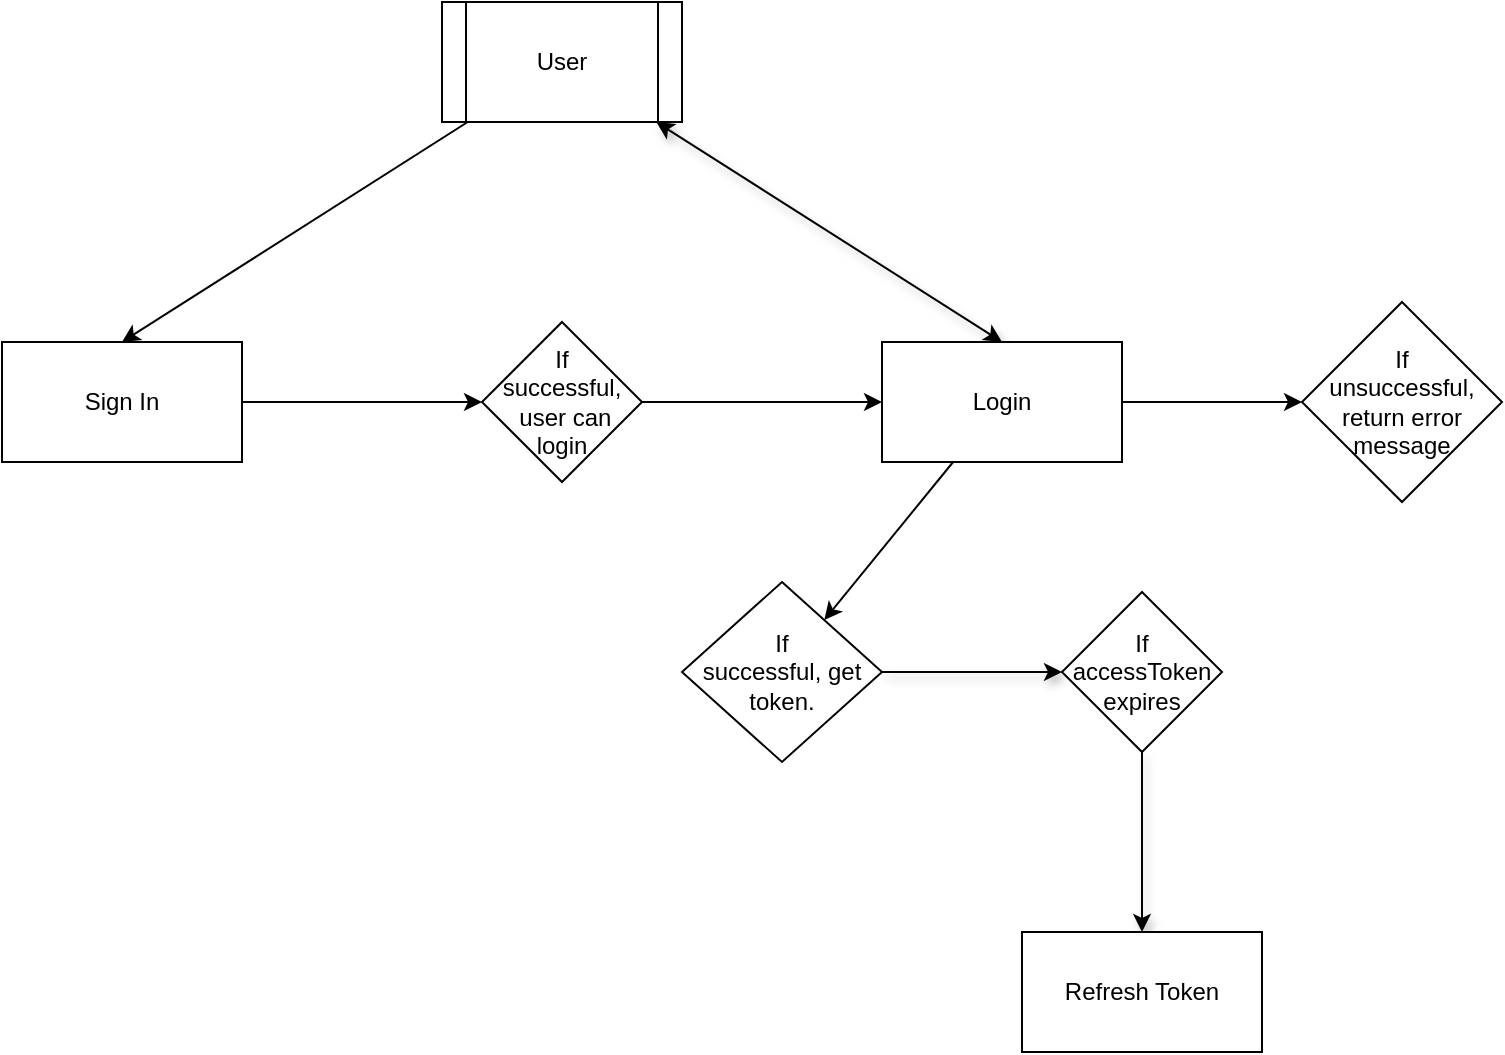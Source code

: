 <mxfile>
    <diagram id="daB-uyhHKxL-E0zUN2bl" name="Page-1">
        <mxGraphModel dx="938" dy="547" grid="1" gridSize="10" guides="1" tooltips="1" connect="1" arrows="1" fold="1" page="0" pageScale="1" pageWidth="827" pageHeight="1169" background="none" math="0" shadow="0">
            <root>
                <mxCell id="0"/>
                <mxCell id="1" parent="0"/>
                <mxCell id="4" value="" style="html=1;jumpStyle=none;shadow=1;startArrow=classic;startFill=1;entryX=0.5;entryY=0;entryDx=0;entryDy=0;" parent="1" source="2" target="3" edge="1">
                    <mxGeometry relative="1" as="geometry"/>
                </mxCell>
                <mxCell id="19" value="" style="edgeStyle=none;html=1;entryX=0.5;entryY=0;entryDx=0;entryDy=0;" edge="1" parent="1" source="2" target="18">
                    <mxGeometry relative="1" as="geometry"/>
                </mxCell>
                <mxCell id="2" value="User" style="shape=process;whiteSpace=wrap;html=1;backgroundOutline=1;" parent="1" vertex="1">
                    <mxGeometry x="260" width="120" height="60" as="geometry"/>
                </mxCell>
                <mxCell id="6" value="" style="edgeStyle=none;html=1;" parent="1" source="3" target="5" edge="1">
                    <mxGeometry relative="1" as="geometry"/>
                </mxCell>
                <mxCell id="8" value="" style="edgeStyle=none;html=1;" parent="1" source="3" target="7" edge="1">
                    <mxGeometry relative="1" as="geometry"/>
                </mxCell>
                <UserObject label="Login" id="3">
                    <mxCell style="whiteSpace=wrap;html=1;strokeColor=default;" parent="1" vertex="1">
                        <mxGeometry x="480" y="170" width="120" height="60" as="geometry"/>
                    </mxCell>
                </UserObject>
                <mxCell id="14" value="" style="edgeStyle=none;jumpStyle=none;html=1;shadow=1;startArrow=none;startFill=0;" parent="1" source="5" target="13" edge="1">
                    <mxGeometry relative="1" as="geometry"/>
                </mxCell>
                <mxCell id="5" value="If&lt;br&gt;successful, get&lt;br&gt;token." style="rhombus;whiteSpace=wrap;html=1;" parent="1" vertex="1">
                    <mxGeometry x="380" y="290" width="100" height="90" as="geometry"/>
                </mxCell>
                <mxCell id="7" value="If&lt;br&gt;unsuccessful, return error message" style="rhombus;whiteSpace=wrap;html=1;" parent="1" vertex="1">
                    <mxGeometry x="690" y="150" width="100" height="100" as="geometry"/>
                </mxCell>
                <mxCell id="16" value="" style="edgeStyle=none;jumpStyle=none;html=1;shadow=1;startArrow=none;startFill=0;" parent="1" source="13" target="15" edge="1">
                    <mxGeometry relative="1" as="geometry"/>
                </mxCell>
                <mxCell id="13" value="If accessToken expires" style="rhombus;whiteSpace=wrap;html=1;" parent="1" vertex="1">
                    <mxGeometry x="570" y="295" width="80" height="80" as="geometry"/>
                </mxCell>
                <mxCell id="15" value="Refresh Token" style="whiteSpace=wrap;html=1;" parent="1" vertex="1">
                    <mxGeometry x="550" y="465" width="120" height="60" as="geometry"/>
                </mxCell>
                <mxCell id="24" value="" style="edgeStyle=none;html=1;" edge="1" parent="1" source="18" target="23">
                    <mxGeometry relative="1" as="geometry"/>
                </mxCell>
                <mxCell id="18" value="Sign In" style="whiteSpace=wrap;html=1;" vertex="1" parent="1">
                    <mxGeometry x="40" y="170" width="120" height="60" as="geometry"/>
                </mxCell>
                <mxCell id="25" style="edgeStyle=none;html=1;entryX=0;entryY=0.5;entryDx=0;entryDy=0;" edge="1" parent="1" source="23" target="3">
                    <mxGeometry relative="1" as="geometry"/>
                </mxCell>
                <mxCell id="23" value="If &lt;br&gt;successful,&lt;br&gt;&amp;nbsp;user can&lt;br&gt;login" style="rhombus;whiteSpace=wrap;html=1;" vertex="1" parent="1">
                    <mxGeometry x="280" y="160" width="80" height="80" as="geometry"/>
                </mxCell>
            </root>
        </mxGraphModel>
    </diagram>
</mxfile>